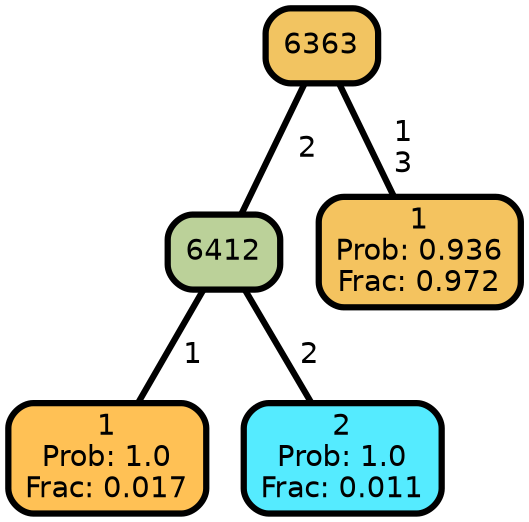 graph Tree {
node [shape=box, style="filled, rounded",color="black",penwidth="3",fontcolor="black",                 fontname=helvetica] ;
graph [ranksep="0 equally", splines=straight,                 bgcolor=transparent, dpi=200] ;
edge [fontname=helvetica, color=black] ;
0 [label="1
Prob: 1.0
Frac: 0.017", fillcolor="#ffc155"] ;
1 [label="6412", fillcolor="#bbd199"] ;
2 [label="2
Prob: 1.0
Frac: 0.011", fillcolor="#55ebff"] ;
3 [label="6363", fillcolor="#f2c461"] ;
4 [label="1
Prob: 0.936
Frac: 0.972", fillcolor="#f4c35f"] ;
1 -- 0 [label=" 1",penwidth=3] ;
1 -- 2 [label=" 2",penwidth=3] ;
3 -- 1 [label=" 2",penwidth=3] ;
3 -- 4 [label=" 1\n 3",penwidth=3] ;
{rank = same;}}